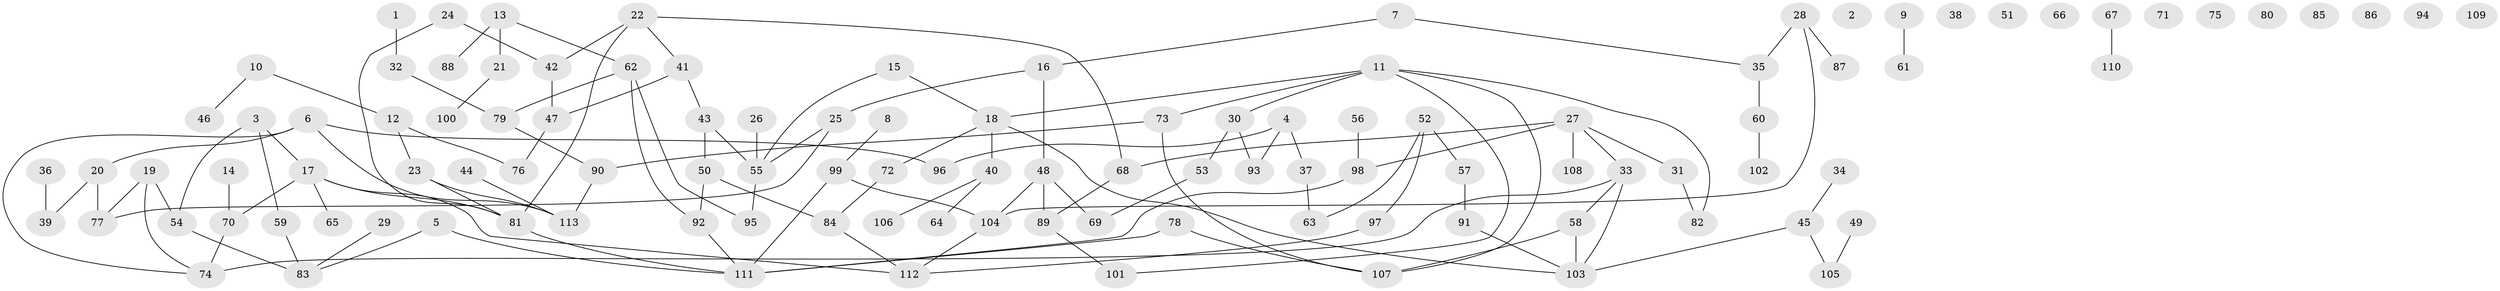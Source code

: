 // Generated by graph-tools (version 1.1) at 2025/13/03/09/25 04:13:12]
// undirected, 113 vertices, 131 edges
graph export_dot {
graph [start="1"]
  node [color=gray90,style=filled];
  1;
  2;
  3;
  4;
  5;
  6;
  7;
  8;
  9;
  10;
  11;
  12;
  13;
  14;
  15;
  16;
  17;
  18;
  19;
  20;
  21;
  22;
  23;
  24;
  25;
  26;
  27;
  28;
  29;
  30;
  31;
  32;
  33;
  34;
  35;
  36;
  37;
  38;
  39;
  40;
  41;
  42;
  43;
  44;
  45;
  46;
  47;
  48;
  49;
  50;
  51;
  52;
  53;
  54;
  55;
  56;
  57;
  58;
  59;
  60;
  61;
  62;
  63;
  64;
  65;
  66;
  67;
  68;
  69;
  70;
  71;
  72;
  73;
  74;
  75;
  76;
  77;
  78;
  79;
  80;
  81;
  82;
  83;
  84;
  85;
  86;
  87;
  88;
  89;
  90;
  91;
  92;
  93;
  94;
  95;
  96;
  97;
  98;
  99;
  100;
  101;
  102;
  103;
  104;
  105;
  106;
  107;
  108;
  109;
  110;
  111;
  112;
  113;
  1 -- 32;
  3 -- 17;
  3 -- 54;
  3 -- 59;
  4 -- 37;
  4 -- 93;
  4 -- 96;
  5 -- 83;
  5 -- 111;
  6 -- 20;
  6 -- 74;
  6 -- 96;
  6 -- 113;
  7 -- 16;
  7 -- 35;
  8 -- 99;
  9 -- 61;
  10 -- 12;
  10 -- 46;
  11 -- 18;
  11 -- 30;
  11 -- 73;
  11 -- 82;
  11 -- 101;
  11 -- 107;
  12 -- 23;
  12 -- 76;
  13 -- 21;
  13 -- 62;
  13 -- 88;
  14 -- 70;
  15 -- 18;
  15 -- 55;
  16 -- 25;
  16 -- 48;
  17 -- 65;
  17 -- 70;
  17 -- 81;
  17 -- 112;
  18 -- 40;
  18 -- 72;
  18 -- 103;
  19 -- 54;
  19 -- 74;
  19 -- 77;
  20 -- 39;
  20 -- 77;
  21 -- 100;
  22 -- 41;
  22 -- 42;
  22 -- 68;
  22 -- 81;
  23 -- 81;
  23 -- 113;
  24 -- 42;
  24 -- 81;
  25 -- 55;
  25 -- 77;
  26 -- 55;
  27 -- 31;
  27 -- 33;
  27 -- 68;
  27 -- 98;
  27 -- 108;
  28 -- 35;
  28 -- 87;
  28 -- 104;
  29 -- 83;
  30 -- 53;
  30 -- 93;
  31 -- 82;
  32 -- 79;
  33 -- 58;
  33 -- 74;
  33 -- 103;
  34 -- 45;
  35 -- 60;
  36 -- 39;
  37 -- 63;
  40 -- 64;
  40 -- 106;
  41 -- 43;
  41 -- 47;
  42 -- 47;
  43 -- 50;
  43 -- 55;
  44 -- 113;
  45 -- 103;
  45 -- 105;
  47 -- 76;
  48 -- 69;
  48 -- 89;
  48 -- 104;
  49 -- 105;
  50 -- 84;
  50 -- 92;
  52 -- 57;
  52 -- 63;
  52 -- 97;
  53 -- 69;
  54 -- 83;
  55 -- 95;
  56 -- 98;
  57 -- 91;
  58 -- 103;
  58 -- 107;
  59 -- 83;
  60 -- 102;
  62 -- 79;
  62 -- 92;
  62 -- 95;
  67 -- 110;
  68 -- 89;
  70 -- 74;
  72 -- 84;
  73 -- 90;
  73 -- 107;
  78 -- 107;
  78 -- 111;
  79 -- 90;
  81 -- 111;
  84 -- 112;
  89 -- 101;
  90 -- 113;
  91 -- 103;
  92 -- 111;
  97 -- 112;
  98 -- 111;
  99 -- 104;
  99 -- 111;
  104 -- 112;
}
